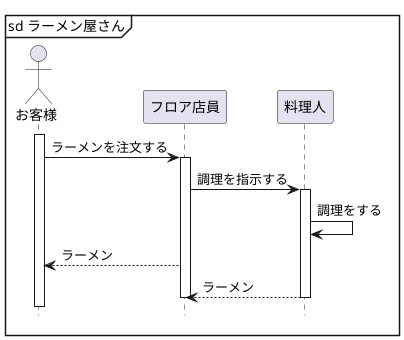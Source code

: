 @startuml
hide footbox
Actor お客様 as customer
participant "フロア店員" as staff
participant "料理人" as cooker
mainframe sd ラーメン屋さん
activate customer
customer -> staff : ラーメンを注文する
activate staff
staff -> cooker : 調理を指示する
activate cooker
cooker -> cooker : 調理をする
staff --> customer : ラーメン
cooker --> staff : ラーメン
deactivate cooker
deactivate staff
@enduml

